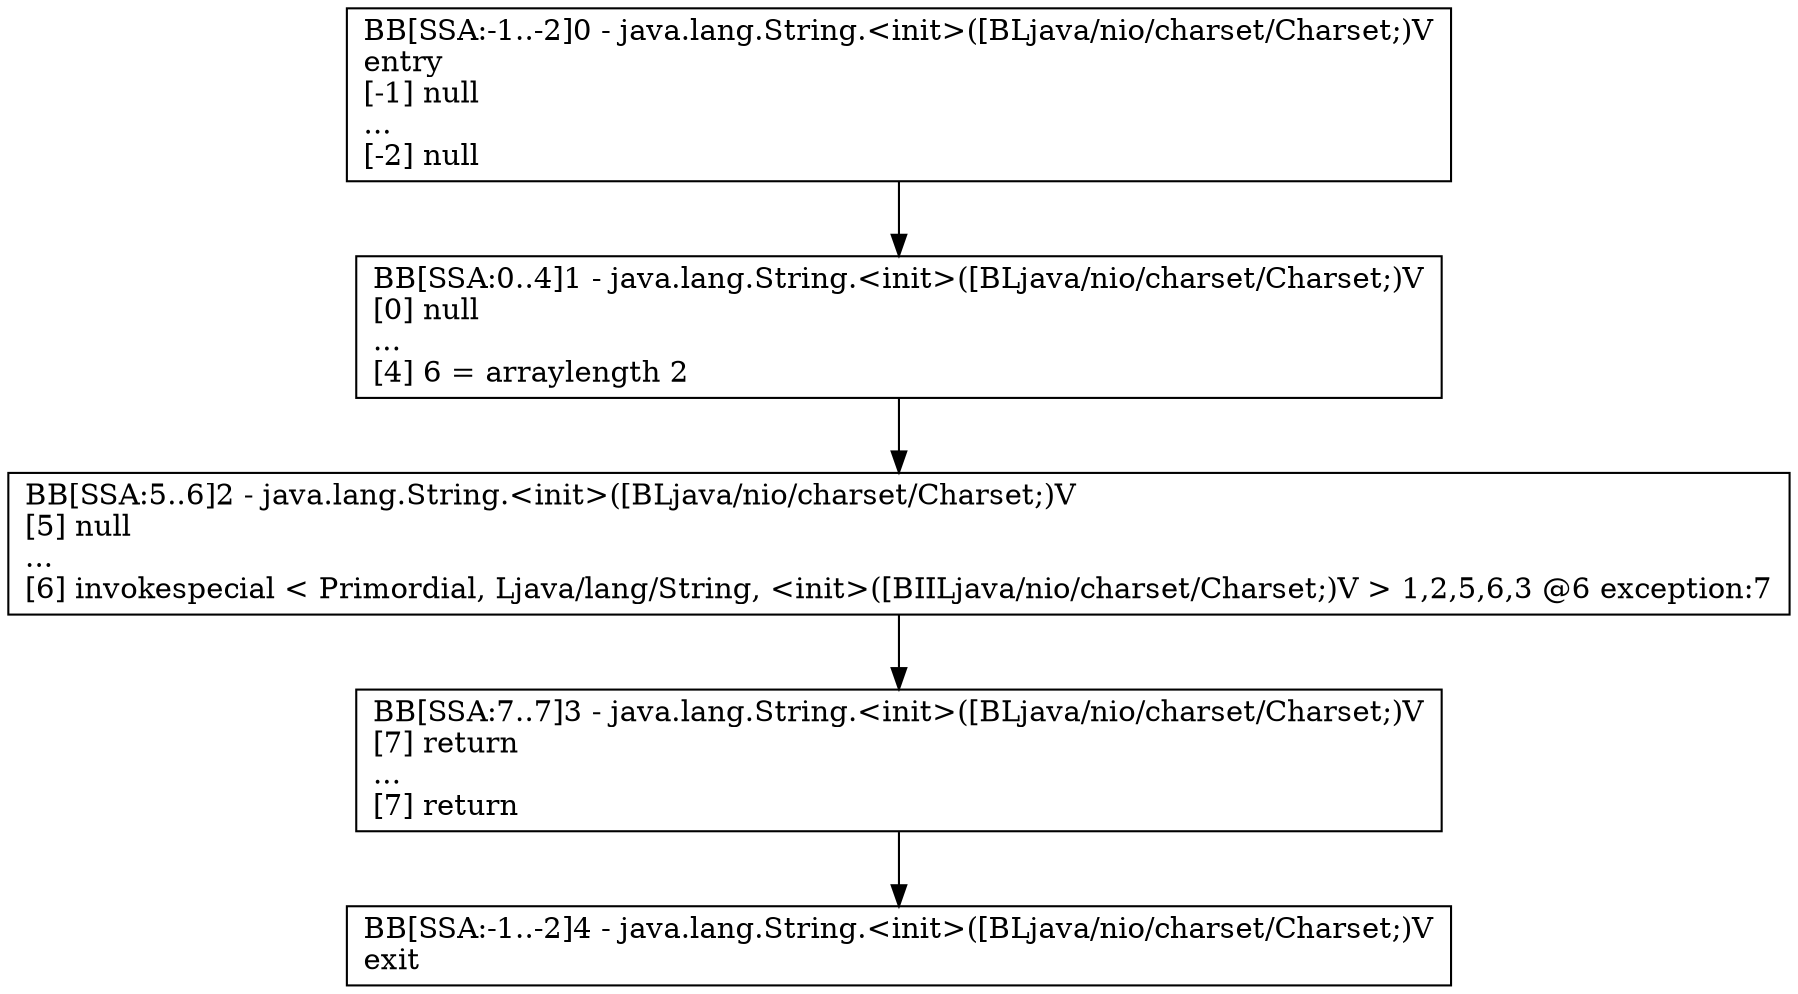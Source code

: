 digraph{
3 [label="BB[SSA:5..6]2 - java.lang.String.<init>([BLjava/nio/charset/Charset;)V\l[5] null\l...\l[6] invokespecial < Primordial, Ljava/lang/String, <init>([BIILjava/nio/charset/Charset;)V > 1,2,5,6,3 @6 exception:7\l", shape=box, color=black]
5 [label="BB[SSA:-1..-2]4 - java.lang.String.<init>([BLjava/nio/charset/Charset;)V\lexit\l", shape=box, color=black]
2 [label="BB[SSA:0..4]1 - java.lang.String.<init>([BLjava/nio/charset/Charset;)V\l[0] null\l...\l[4] 6 = arraylength 2\l", shape=box, color=black]
1 [label="BB[SSA:-1..-2]0 - java.lang.String.<init>([BLjava/nio/charset/Charset;)V\lentry\l[-1] null\l...\l[-2] null\l", shape=box, color=black]
4 [label="BB[SSA:7..7]3 - java.lang.String.<init>([BLjava/nio/charset/Charset;)V\l[7] return\l...\l[7] return\l", shape=box, color=black]
1 -> 2
2 -> 3
3 -> 4
4 -> 5
}